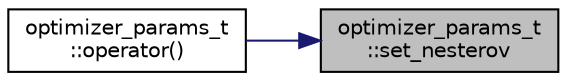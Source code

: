 digraph "optimizer_params_t::set_nesterov"
{
 // INTERACTIVE_SVG=YES
 // LATEX_PDF_SIZE
  edge [fontname="Helvetica",fontsize="10",labelfontname="Helvetica",labelfontsize="10"];
  node [fontname="Helvetica",fontsize="10",shape=record];
  rankdir="RL";
  Node1 [label="optimizer_params_t\l::set_nesterov",height=0.2,width=0.4,color="black", fillcolor="grey75", style="filled", fontcolor="black",tooltip=" "];
  Node1 -> Node2 [dir="back",color="midnightblue",fontsize="10",style="solid",fontname="Helvetica"];
  Node2 [label="optimizer_params_t\l::operator()",height=0.2,width=0.4,color="black", fillcolor="white", style="filled",URL="$structoptimizer__params__t.html#a0fb4c5916140e25724ec9e083c60a439",tooltip=" "];
}
